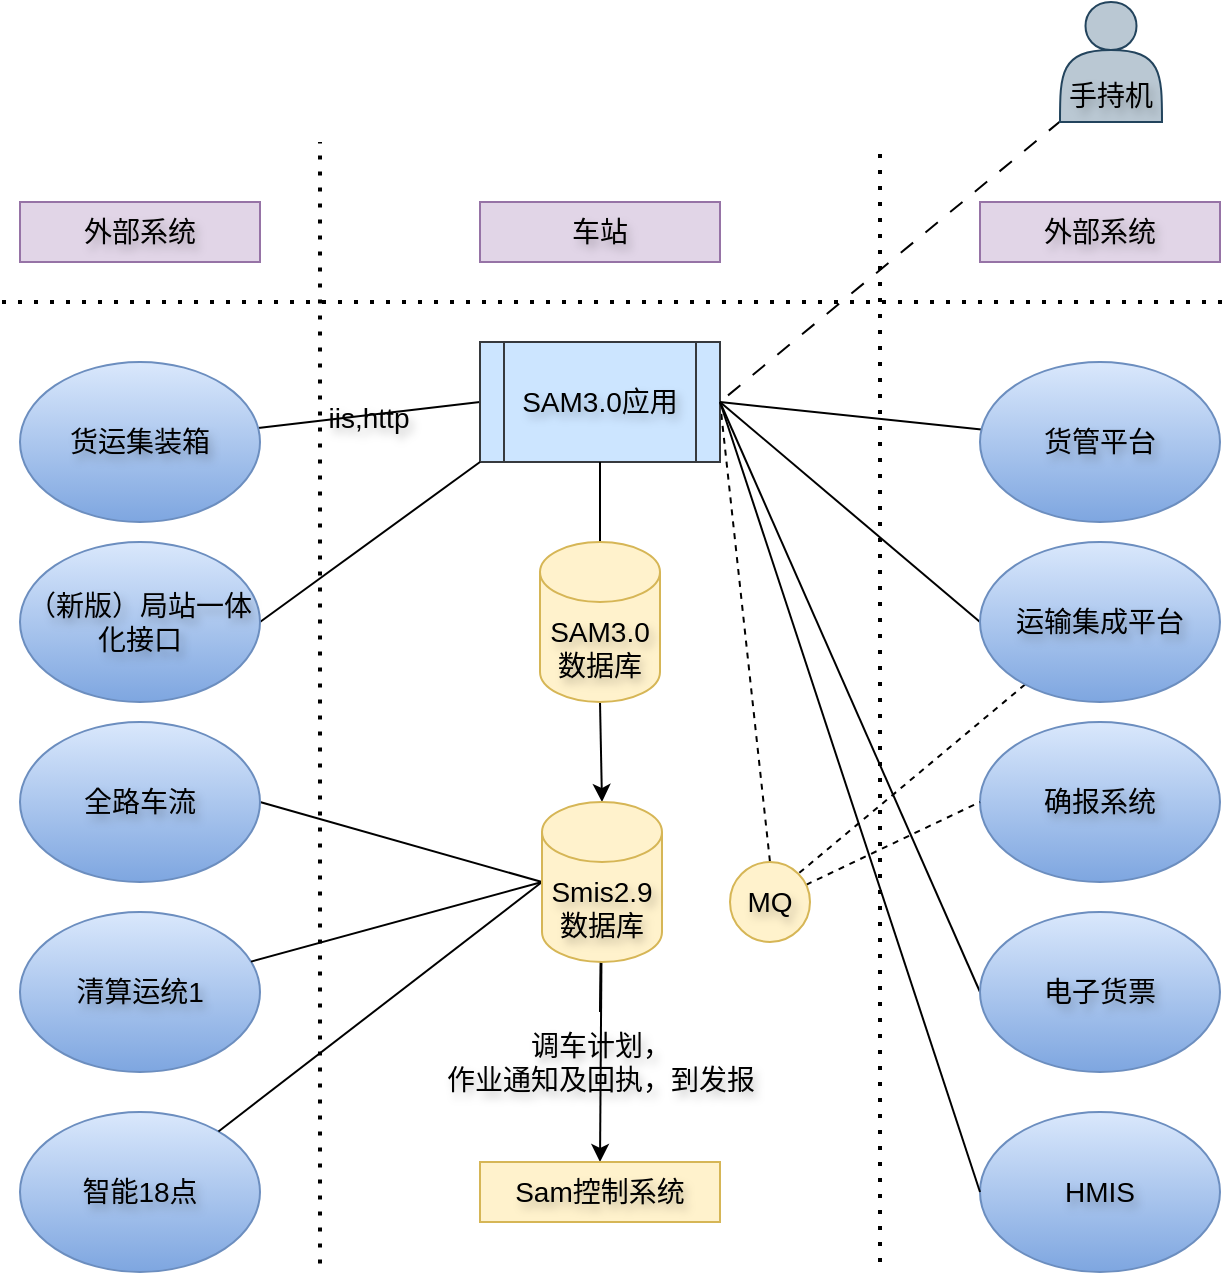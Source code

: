 <mxfile version="28.2.7">
  <diagram name="第 1 页" id="1d3wV3VHD6_PKYP7ci5T">
    <mxGraphModel dx="1034" dy="544" grid="1" gridSize="10" guides="1" tooltips="1" connect="1" arrows="1" fold="1" page="1" pageScale="1" pageWidth="827" pageHeight="1169" math="0" shadow="0">
      <root>
        <mxCell id="0" />
        <mxCell id="1" parent="0" />
        <mxCell id="PvLLfz0_lS-ZaBHEbWD5-1" value="&lt;font&gt;外部系统&lt;/font&gt;" style="rounded=0;whiteSpace=wrap;html=1;hachureGap=4;fontFamily=Helvetica;strokeColor=#9673a6;fontSize=14;fillColor=#e1d5e7;textShadow=1;labelBackgroundColor=none;labelBorderColor=none;" vertex="1" parent="1">
          <mxGeometry x="49" y="140" width="120" height="30" as="geometry" />
        </mxCell>
        <mxCell id="PvLLfz0_lS-ZaBHEbWD5-2" value="&lt;font&gt;外部系统&lt;/font&gt;" style="rounded=0;whiteSpace=wrap;html=1;hachureGap=4;fontFamily=Helvetica;strokeColor=#9673a6;fontSize=14;fillColor=#e1d5e7;textShadow=1;labelBackgroundColor=none;labelBorderColor=none;" vertex="1" parent="1">
          <mxGeometry x="529" y="140" width="120" height="30" as="geometry" />
        </mxCell>
        <mxCell id="PvLLfz0_lS-ZaBHEbWD5-3" value="&lt;font&gt;车站&lt;/font&gt;" style="rounded=0;whiteSpace=wrap;html=1;hachureGap=4;fontFamily=Helvetica;strokeColor=#9673a6;fontSize=14;fillColor=#e1d5e7;textShadow=1;labelBackgroundColor=none;labelBorderColor=none;" vertex="1" parent="1">
          <mxGeometry x="279" y="140" width="120" height="30" as="geometry" />
        </mxCell>
        <mxCell id="PvLLfz0_lS-ZaBHEbWD5-4" style="rounded=0;hachureGap=4;orthogonalLoop=1;jettySize=auto;html=1;entryX=0;entryY=0.5;entryDx=0;entryDy=0;fontFamily=Helvetica;endArrow=none;endFill=0;fontSize=14;textShadow=1;labelBackgroundColor=none;labelBorderColor=none;" edge="1" parent="1" source="PvLLfz0_lS-ZaBHEbWD5-6" target="PvLLfz0_lS-ZaBHEbWD5-10">
          <mxGeometry relative="1" as="geometry" />
        </mxCell>
        <mxCell id="PvLLfz0_lS-ZaBHEbWD5-5" value="iis,http" style="edgeLabel;html=1;align=center;verticalAlign=middle;resizable=0;points=[];sketch=1;hachureGap=4;jiggle=2;curveFitting=1;fontFamily=Helvetica;fontSize=14;textShadow=1;labelBackgroundColor=none;labelBorderColor=none;" vertex="1" connectable="0" parent="PvLLfz0_lS-ZaBHEbWD5-4">
          <mxGeometry x="-0.037" y="-1" relative="1" as="geometry">
            <mxPoint x="1" as="offset" />
          </mxGeometry>
        </mxCell>
        <mxCell id="PvLLfz0_lS-ZaBHEbWD5-6" value="&lt;font&gt;货运集装箱&lt;/font&gt;" style="ellipse;whiteSpace=wrap;html=1;hachureGap=4;fontFamily=Helvetica;fontSize=14;fillColor=#dae8fc;strokeColor=#6c8ebf;textShadow=1;labelBackgroundColor=none;labelBorderColor=none;gradientColor=#7ea6e0;" vertex="1" parent="1">
          <mxGeometry x="49" y="220" width="120" height="80" as="geometry" />
        </mxCell>
        <mxCell id="PvLLfz0_lS-ZaBHEbWD5-7" value="&lt;font&gt;清算运统1&lt;/font&gt;" style="ellipse;whiteSpace=wrap;html=1;hachureGap=4;fontFamily=Helvetica;fontSize=14;fillColor=#dae8fc;strokeColor=#6c8ebf;textShadow=1;labelBackgroundColor=none;labelBorderColor=none;gradientColor=#7ea6e0;" vertex="1" parent="1">
          <mxGeometry x="49" y="495" width="120" height="80" as="geometry" />
        </mxCell>
        <mxCell id="PvLLfz0_lS-ZaBHEbWD5-8" value="智能18点" style="ellipse;whiteSpace=wrap;html=1;hachureGap=4;fontFamily=Helvetica;fontSize=14;fillColor=#dae8fc;strokeColor=#6c8ebf;textShadow=1;labelBackgroundColor=none;labelBorderColor=none;gradientColor=#7ea6e0;" vertex="1" parent="1">
          <mxGeometry x="49" y="595" width="120" height="80" as="geometry" />
        </mxCell>
        <mxCell id="PvLLfz0_lS-ZaBHEbWD5-9" style="rounded=0;hachureGap=4;orthogonalLoop=1;jettySize=auto;html=1;entryX=0.5;entryY=0;entryDx=0;entryDy=0;fontFamily=Architects Daughter;fontSource=https%3A%2F%2Ffonts.googleapis.com%2Fcss%3Ffamily%3DArchitects%2BDaughter;endArrow=none;endFill=0;dashed=1;exitX=1;exitY=0.5;exitDx=0;exitDy=0;textShadow=1;labelBackgroundColor=none;labelBorderColor=none;" edge="1" parent="1" source="PvLLfz0_lS-ZaBHEbWD5-10" target="PvLLfz0_lS-ZaBHEbWD5-28">
          <mxGeometry relative="1" as="geometry" />
        </mxCell>
        <mxCell id="PvLLfz0_lS-ZaBHEbWD5-10" value="&lt;font&gt;SAM3.0应用&lt;/font&gt;" style="shape=process;whiteSpace=wrap;html=1;backgroundOutline=1;hachureGap=4;fontFamily=Helvetica;fontSize=14;fillColor=#cce5ff;strokeColor=#36393d;textShadow=1;labelBackgroundColor=none;labelBorderColor=none;" vertex="1" parent="1">
          <mxGeometry x="279" y="210" width="120" height="60" as="geometry" />
        </mxCell>
        <mxCell id="PvLLfz0_lS-ZaBHEbWD5-11" style="rounded=0;hachureGap=4;orthogonalLoop=1;jettySize=auto;html=1;entryX=0.5;entryY=0;entryDx=0;entryDy=0;fontFamily=Helvetica;endArrow=classic;endFill=1;fontSize=14;textShadow=1;labelBackgroundColor=none;labelBorderColor=none;" edge="1" parent="1" source="PvLLfz0_lS-ZaBHEbWD5-42" target="PvLLfz0_lS-ZaBHEbWD5-13">
          <mxGeometry relative="1" as="geometry" />
        </mxCell>
        <mxCell id="PvLLfz0_lS-ZaBHEbWD5-12" value="" style="endArrow=none;html=1;rounded=0;hachureGap=4;fontFamily=Helvetica;entryX=0.5;entryY=1;entryDx=0;entryDy=0;exitX=0.5;exitY=0;exitDx=0;exitDy=0;exitPerimeter=0;fontSize=14;textShadow=1;labelBackgroundColor=none;labelBorderColor=none;" edge="1" parent="1" source="PvLLfz0_lS-ZaBHEbWD5-33" target="PvLLfz0_lS-ZaBHEbWD5-10">
          <mxGeometry width="50" height="50" relative="1" as="geometry">
            <mxPoint x="329" y="350" as="sourcePoint" />
            <mxPoint x="379" y="300" as="targetPoint" />
          </mxGeometry>
        </mxCell>
        <mxCell id="PvLLfz0_lS-ZaBHEbWD5-13" value="&lt;font&gt;Sam控制系统&lt;/font&gt;" style="whiteSpace=wrap;html=1;fontFamily=Helvetica;hachureGap=4;fontSize=14;fillColor=#fff2cc;strokeColor=#d6b656;textShadow=1;labelBackgroundColor=none;labelBorderColor=none;" vertex="1" parent="1">
          <mxGeometry x="279" y="620" width="120" height="30" as="geometry" />
        </mxCell>
        <mxCell id="PvLLfz0_lS-ZaBHEbWD5-14" value="" style="endArrow=none;dashed=1;html=1;dashPattern=1 3;strokeWidth=2;rounded=0;hachureGap=4;fontFamily=Helvetica;fontSize=14;textShadow=1;labelBackgroundColor=none;labelBorderColor=none;" edge="1" parent="1">
          <mxGeometry width="50" height="50" relative="1" as="geometry">
            <mxPoint x="479" y="670" as="sourcePoint" />
            <mxPoint x="479" y="110" as="targetPoint" />
          </mxGeometry>
        </mxCell>
        <mxCell id="PvLLfz0_lS-ZaBHEbWD5-15" value="" style="endArrow=none;dashed=1;html=1;dashPattern=1 3;strokeWidth=2;rounded=0;hachureGap=4;fontFamily=Helvetica;fontSize=14;textShadow=1;labelBackgroundColor=none;labelBorderColor=none;" edge="1" parent="1">
          <mxGeometry width="50" height="50" relative="1" as="geometry">
            <mxPoint x="40" y="190" as="sourcePoint" />
            <mxPoint x="650" y="190" as="targetPoint" />
          </mxGeometry>
        </mxCell>
        <mxCell id="PvLLfz0_lS-ZaBHEbWD5-16" value="" style="endArrow=none;dashed=1;html=1;dashPattern=1 3;strokeWidth=2;rounded=0;hachureGap=4;fontFamily=Helvetica;fontSize=14;textShadow=1;labelBackgroundColor=none;labelBorderColor=none;" edge="1" parent="1">
          <mxGeometry width="50" height="50" relative="1" as="geometry">
            <mxPoint x="199" y="670.8" as="sourcePoint" />
            <mxPoint x="199" y="110" as="targetPoint" />
          </mxGeometry>
        </mxCell>
        <mxCell id="PvLLfz0_lS-ZaBHEbWD5-17" style="rounded=0;hachureGap=4;orthogonalLoop=1;jettySize=auto;html=1;entryX=0;entryY=0.5;entryDx=0;entryDy=0;fontFamily=Architects Daughter;fontSource=https%3A%2F%2Ffonts.googleapis.com%2Fcss%3Ffamily%3DArchitects%2BDaughter;exitX=1;exitY=0.5;exitDx=0;exitDy=0;endArrow=none;endFill=0;entryPerimeter=0;textShadow=1;labelBackgroundColor=none;labelBorderColor=none;" edge="1" parent="1" source="PvLLfz0_lS-ZaBHEbWD5-18" target="PvLLfz0_lS-ZaBHEbWD5-42">
          <mxGeometry relative="1" as="geometry" />
        </mxCell>
        <mxCell id="PvLLfz0_lS-ZaBHEbWD5-18" value="&lt;span&gt;全路车流&lt;/span&gt;" style="ellipse;whiteSpace=wrap;html=1;hachureGap=4;fontFamily=Helvetica;fontSize=14;fillColor=#dae8fc;strokeColor=#6c8ebf;textShadow=1;labelBackgroundColor=none;labelBorderColor=none;gradientColor=#7ea6e0;" vertex="1" parent="1">
          <mxGeometry x="49" y="400" width="120" height="80" as="geometry" />
        </mxCell>
        <mxCell id="PvLLfz0_lS-ZaBHEbWD5-19" style="rounded=0;hachureGap=4;orthogonalLoop=1;jettySize=auto;html=1;entryX=1;entryY=0.5;entryDx=0;entryDy=0;fontFamily=Helvetica;endArrow=none;endFill=0;fontSize=14;textShadow=1;labelBackgroundColor=none;labelBorderColor=none;" edge="1" parent="1" source="PvLLfz0_lS-ZaBHEbWD5-20" target="PvLLfz0_lS-ZaBHEbWD5-10">
          <mxGeometry relative="1" as="geometry" />
        </mxCell>
        <mxCell id="PvLLfz0_lS-ZaBHEbWD5-20" value="货管平台" style="ellipse;whiteSpace=wrap;html=1;hachureGap=4;fontFamily=Helvetica;fontSize=14;fillColor=#dae8fc;strokeColor=#6c8ebf;textShadow=1;labelBackgroundColor=none;labelBorderColor=none;fillStyle=auto;gradientColor=#7ea6e0;" vertex="1" parent="1">
          <mxGeometry x="529" y="220" width="120" height="80" as="geometry" />
        </mxCell>
        <mxCell id="PvLLfz0_lS-ZaBHEbWD5-21" value="&lt;font&gt;确报系统&lt;/font&gt;" style="ellipse;whiteSpace=wrap;html=1;hachureGap=4;fontFamily=Helvetica;fontSize=14;fillColor=#dae8fc;strokeColor=#6c8ebf;textShadow=1;labelBackgroundColor=none;labelBorderColor=none;fillStyle=auto;gradientColor=#7ea6e0;" vertex="1" parent="1">
          <mxGeometry x="529" y="400" width="120" height="80" as="geometry" />
        </mxCell>
        <mxCell id="PvLLfz0_lS-ZaBHEbWD5-22" style="rounded=0;hachureGap=4;orthogonalLoop=1;jettySize=auto;html=1;fontFamily=Helvetica;endArrow=none;endFill=0;exitX=0;exitY=0.5;exitDx=0;exitDy=0;fontSize=14;entryX=1;entryY=0.5;entryDx=0;entryDy=0;textShadow=1;labelBackgroundColor=none;labelBorderColor=none;" edge="1" parent="1" source="PvLLfz0_lS-ZaBHEbWD5-24" target="PvLLfz0_lS-ZaBHEbWD5-10">
          <mxGeometry relative="1" as="geometry">
            <mxPoint x="399" y="270" as="targetPoint" />
          </mxGeometry>
        </mxCell>
        <mxCell id="PvLLfz0_lS-ZaBHEbWD5-23" style="rounded=0;hachureGap=4;orthogonalLoop=1;jettySize=auto;html=1;entryX=1;entryY=0;entryDx=0;entryDy=0;fontFamily=Helvetica;endArrow=none;endFill=0;dashed=1;fontSize=14;textShadow=1;labelBackgroundColor=none;labelBorderColor=none;" edge="1" parent="1" source="PvLLfz0_lS-ZaBHEbWD5-24" target="PvLLfz0_lS-ZaBHEbWD5-28">
          <mxGeometry relative="1" as="geometry" />
        </mxCell>
        <mxCell id="PvLLfz0_lS-ZaBHEbWD5-24" value="&lt;font&gt;运输集成平台&lt;/font&gt;" style="ellipse;whiteSpace=wrap;html=1;hachureGap=4;fontFamily=Helvetica;fontSize=14;fillColor=#dae8fc;strokeColor=#6c8ebf;textShadow=1;labelBackgroundColor=none;labelBorderColor=none;fillStyle=auto;gradientColor=#7ea6e0;" vertex="1" parent="1">
          <mxGeometry x="529" y="310" width="120" height="80" as="geometry" />
        </mxCell>
        <mxCell id="PvLLfz0_lS-ZaBHEbWD5-25" style="rounded=0;hachureGap=4;orthogonalLoop=1;jettySize=auto;html=1;fontFamily=Helvetica;endArrow=none;endFill=0;exitX=0;exitY=0.5;exitDx=0;exitDy=0;fontSize=14;entryX=1;entryY=0.5;entryDx=0;entryDy=0;textShadow=1;labelBackgroundColor=none;labelBorderColor=none;" edge="1" parent="1" source="PvLLfz0_lS-ZaBHEbWD5-26" target="PvLLfz0_lS-ZaBHEbWD5-10">
          <mxGeometry relative="1" as="geometry">
            <mxPoint x="399" y="270" as="targetPoint" />
          </mxGeometry>
        </mxCell>
        <mxCell id="PvLLfz0_lS-ZaBHEbWD5-26" value="&lt;font&gt;电子货票&lt;/font&gt;" style="ellipse;whiteSpace=wrap;html=1;hachureGap=4;fontFamily=Helvetica;fontSize=14;fillColor=#dae8fc;strokeColor=#6c8ebf;textShadow=1;labelBackgroundColor=none;labelBorderColor=none;fillStyle=auto;gradientColor=#7ea6e0;" vertex="1" parent="1">
          <mxGeometry x="529" y="495" width="120" height="80" as="geometry" />
        </mxCell>
        <mxCell id="PvLLfz0_lS-ZaBHEbWD5-27" style="rounded=0;hachureGap=4;orthogonalLoop=1;jettySize=auto;html=1;entryX=0;entryY=0.5;entryDx=0;entryDy=0;fontFamily=Architects Daughter;fontSource=https%3A%2F%2Ffonts.googleapis.com%2Fcss%3Ffamily%3DArchitects%2BDaughter;endArrow=none;endFill=0;dashed=1;textShadow=1;labelBackgroundColor=none;labelBorderColor=none;" edge="1" parent="1" source="PvLLfz0_lS-ZaBHEbWD5-28" target="PvLLfz0_lS-ZaBHEbWD5-21">
          <mxGeometry relative="1" as="geometry" />
        </mxCell>
        <mxCell id="PvLLfz0_lS-ZaBHEbWD5-28" value="MQ" style="ellipse;whiteSpace=wrap;html=1;aspect=fixed;hachureGap=4;fontFamily=Helvetica;fillColor=#fff2cc;strokeColor=#d6b656;fontSize=14;textShadow=1;labelBackgroundColor=none;labelBorderColor=none;" vertex="1" parent="1">
          <mxGeometry x="404" y="470" width="40" height="40" as="geometry" />
        </mxCell>
        <mxCell id="PvLLfz0_lS-ZaBHEbWD5-29" style="rounded=0;hachureGap=4;orthogonalLoop=1;jettySize=auto;html=1;entryX=1;entryY=0.5;entryDx=0;entryDy=0;fontFamily=Helvetica;endArrow=none;endFill=0;dashed=1;dashPattern=8 8;fontSize=14;exitX=0.012;exitY=0.987;exitDx=0;exitDy=0;exitPerimeter=0;textShadow=1;labelBackgroundColor=none;labelBorderColor=none;" edge="1" parent="1" source="PvLLfz0_lS-ZaBHEbWD5-30" target="PvLLfz0_lS-ZaBHEbWD5-10">
          <mxGeometry relative="1" as="geometry" />
        </mxCell>
        <mxCell id="PvLLfz0_lS-ZaBHEbWD5-30" value="&lt;div&gt;&lt;br&gt;&lt;/div&gt;&lt;div&gt;&lt;br&gt;&lt;/div&gt;手持机" style="shape=actor;whiteSpace=wrap;html=1;hachureGap=4;fontFamily=Helvetica;fontSize=14;textShadow=1;labelBackgroundColor=none;labelBorderColor=none;fillColor=#bac8d3;strokeColor=#23445d;" vertex="1" parent="1">
          <mxGeometry x="569" y="40" width="51" height="60" as="geometry" />
        </mxCell>
        <mxCell id="PvLLfz0_lS-ZaBHEbWD5-31" value="&lt;font&gt;HMIS&lt;/font&gt;" style="ellipse;whiteSpace=wrap;html=1;hachureGap=4;fontFamily=Helvetica;fontSize=14;fillColor=#dae8fc;strokeColor=#6c8ebf;textShadow=1;labelBackgroundColor=none;labelBorderColor=none;fillStyle=auto;gradientColor=#7ea6e0;" vertex="1" parent="1">
          <mxGeometry x="529" y="595" width="120" height="80" as="geometry" />
        </mxCell>
        <mxCell id="PvLLfz0_lS-ZaBHEbWD5-32" value="" style="endArrow=none;html=1;rounded=0;hachureGap=4;fontFamily=Helvetica;entryX=0.5;entryY=1;entryDx=0;entryDy=0;exitX=0.5;exitY=0;exitDx=0;exitDy=0;exitPerimeter=0;fontSize=14;endFill=0;startArrow=classic;startFill=1;textShadow=1;labelBackgroundColor=none;labelBorderColor=none;" edge="1" parent="1" source="PvLLfz0_lS-ZaBHEbWD5-42" target="PvLLfz0_lS-ZaBHEbWD5-33">
          <mxGeometry width="50" height="50" relative="1" as="geometry">
            <mxPoint x="339" y="540" as="sourcePoint" />
            <mxPoint x="339" y="300" as="targetPoint" />
          </mxGeometry>
        </mxCell>
        <mxCell id="PvLLfz0_lS-ZaBHEbWD5-33" value="&lt;font&gt;SAM3.0&lt;/font&gt;&lt;div&gt;&lt;font&gt;数据库&lt;/font&gt;&lt;/div&gt;" style="shape=cylinder3;whiteSpace=wrap;html=1;boundedLbl=1;backgroundOutline=1;size=15;hachureGap=4;fontFamily=Helvetica;fontSize=14;fillColor=#fff2cc;strokeColor=#d6b656;textShadow=1;labelBackgroundColor=none;labelBorderColor=none;" vertex="1" parent="1">
          <mxGeometry x="309" y="310" width="60" height="80" as="geometry" />
        </mxCell>
        <mxCell id="PvLLfz0_lS-ZaBHEbWD5-34" style="rounded=0;hachureGap=4;orthogonalLoop=1;jettySize=auto;html=1;entryX=1;entryY=0.5;entryDx=0;entryDy=0;fontFamily=Architects Daughter;fontSource=https%3A%2F%2Ffonts.googleapis.com%2Fcss%3Ffamily%3DArchitects%2BDaughter;endArrow=none;endFill=0;exitX=0;exitY=0.5;exitDx=0;exitDy=0;textShadow=1;labelBackgroundColor=none;labelBorderColor=none;" edge="1" parent="1" source="PvLLfz0_lS-ZaBHEbWD5-31" target="PvLLfz0_lS-ZaBHEbWD5-10">
          <mxGeometry relative="1" as="geometry" />
        </mxCell>
        <mxCell id="PvLLfz0_lS-ZaBHEbWD5-35" style="rounded=0;hachureGap=4;orthogonalLoop=1;jettySize=auto;html=1;entryX=0;entryY=0.5;entryDx=0;entryDy=0;entryPerimeter=0;fontFamily=Architects Daughter;fontSource=https%3A%2F%2Ffonts.googleapis.com%2Fcss%3Ffamily%3DArchitects%2BDaughter;endArrow=none;endFill=0;textShadow=1;labelBackgroundColor=none;labelBorderColor=none;" edge="1" parent="1" source="PvLLfz0_lS-ZaBHEbWD5-7" target="PvLLfz0_lS-ZaBHEbWD5-42">
          <mxGeometry relative="1" as="geometry" />
        </mxCell>
        <mxCell id="PvLLfz0_lS-ZaBHEbWD5-36" value="" style="rounded=0;hachureGap=4;orthogonalLoop=1;jettySize=auto;html=1;entryX=0.5;entryY=0;entryDx=0;entryDy=0;fontFamily=Helvetica;endArrow=none;endFill=0;fontSize=14;textShadow=1;labelBackgroundColor=none;labelBorderColor=none;" edge="1" parent="1" source="PvLLfz0_lS-ZaBHEbWD5-42" target="PvLLfz0_lS-ZaBHEbWD5-37">
          <mxGeometry relative="1" as="geometry">
            <mxPoint x="339" y="530" as="sourcePoint" />
            <mxPoint x="339" y="641" as="targetPoint" />
          </mxGeometry>
        </mxCell>
        <mxCell id="PvLLfz0_lS-ZaBHEbWD5-37" value="调车计划，&lt;div&gt;作业通知及回执，到发报&lt;/div&gt;" style="text;html=1;align=center;verticalAlign=middle;resizable=0;points=[];autosize=1;strokeColor=none;fillColor=none;fontFamily=Helvetica;fontSize=14;textShadow=1;labelBackgroundColor=none;labelBorderColor=none;" vertex="1" parent="1">
          <mxGeometry x="249" y="545" width="180" height="50" as="geometry" />
        </mxCell>
        <mxCell id="PvLLfz0_lS-ZaBHEbWD5-38" style="rounded=0;hachureGap=4;orthogonalLoop=1;jettySize=auto;html=1;entryX=0;entryY=0.5;entryDx=0;entryDy=0;entryPerimeter=0;fontFamily=Architects Daughter;fontSource=https%3A%2F%2Ffonts.googleapis.com%2Fcss%3Ffamily%3DArchitects%2BDaughter;endArrow=none;endFill=0;textShadow=1;labelBackgroundColor=none;labelBorderColor=none;" edge="1" parent="1" source="PvLLfz0_lS-ZaBHEbWD5-8" target="PvLLfz0_lS-ZaBHEbWD5-42">
          <mxGeometry relative="1" as="geometry" />
        </mxCell>
        <mxCell id="PvLLfz0_lS-ZaBHEbWD5-39" style="rounded=0;hachureGap=4;orthogonalLoop=1;jettySize=auto;html=1;entryX=0;entryY=1;entryDx=0;entryDy=0;fontFamily=Architects Daughter;fontSource=https%3A%2F%2Ffonts.googleapis.com%2Fcss%3Ffamily%3DArchitects%2BDaughter;endArrow=none;endFill=0;startArrow=none;startFill=0;exitX=1;exitY=0.5;exitDx=0;exitDy=0;textShadow=1;labelBackgroundColor=none;labelBorderColor=none;" edge="1" parent="1" source="PvLLfz0_lS-ZaBHEbWD5-40" target="PvLLfz0_lS-ZaBHEbWD5-10">
          <mxGeometry relative="1" as="geometry" />
        </mxCell>
        <mxCell id="PvLLfz0_lS-ZaBHEbWD5-40" value="&lt;span&gt;（新版）局站一体化接口&lt;/span&gt;" style="ellipse;whiteSpace=wrap;html=1;hachureGap=4;fontFamily=Helvetica;fontSize=14;fillColor=#dae8fc;strokeColor=#6c8ebf;textShadow=1;labelBackgroundColor=none;labelBorderColor=none;gradientColor=#7ea6e0;" vertex="1" parent="1">
          <mxGeometry x="49" y="310" width="120" height="80" as="geometry" />
        </mxCell>
        <mxCell id="PvLLfz0_lS-ZaBHEbWD5-41" value="" style="rounded=0;hachureGap=4;orthogonalLoop=1;jettySize=auto;html=1;entryX=0.5;entryY=0;entryDx=0;entryDy=0;fontFamily=Helvetica;endArrow=classic;endFill=1;fontSize=14;textShadow=1;labelBackgroundColor=none;labelBorderColor=none;" edge="1" parent="1" source="PvLLfz0_lS-ZaBHEbWD5-37" target="PvLLfz0_lS-ZaBHEbWD5-42">
          <mxGeometry relative="1" as="geometry">
            <mxPoint x="339" y="465" as="sourcePoint" />
            <mxPoint x="339" y="620" as="targetPoint" />
          </mxGeometry>
        </mxCell>
        <mxCell id="PvLLfz0_lS-ZaBHEbWD5-42" value="&lt;font&gt;Smis2.9&lt;/font&gt;&lt;div&gt;&lt;font&gt;数据库&lt;/font&gt;&lt;/div&gt;" style="shape=cylinder3;whiteSpace=wrap;html=1;boundedLbl=1;backgroundOutline=1;size=15;hachureGap=4;fontFamily=Helvetica;fontSize=14;fillColor=#fff2cc;strokeColor=#d6b656;textShadow=1;labelBackgroundColor=none;labelBorderColor=none;" vertex="1" parent="1">
          <mxGeometry x="310" y="440" width="60" height="80" as="geometry" />
        </mxCell>
      </root>
    </mxGraphModel>
  </diagram>
</mxfile>
